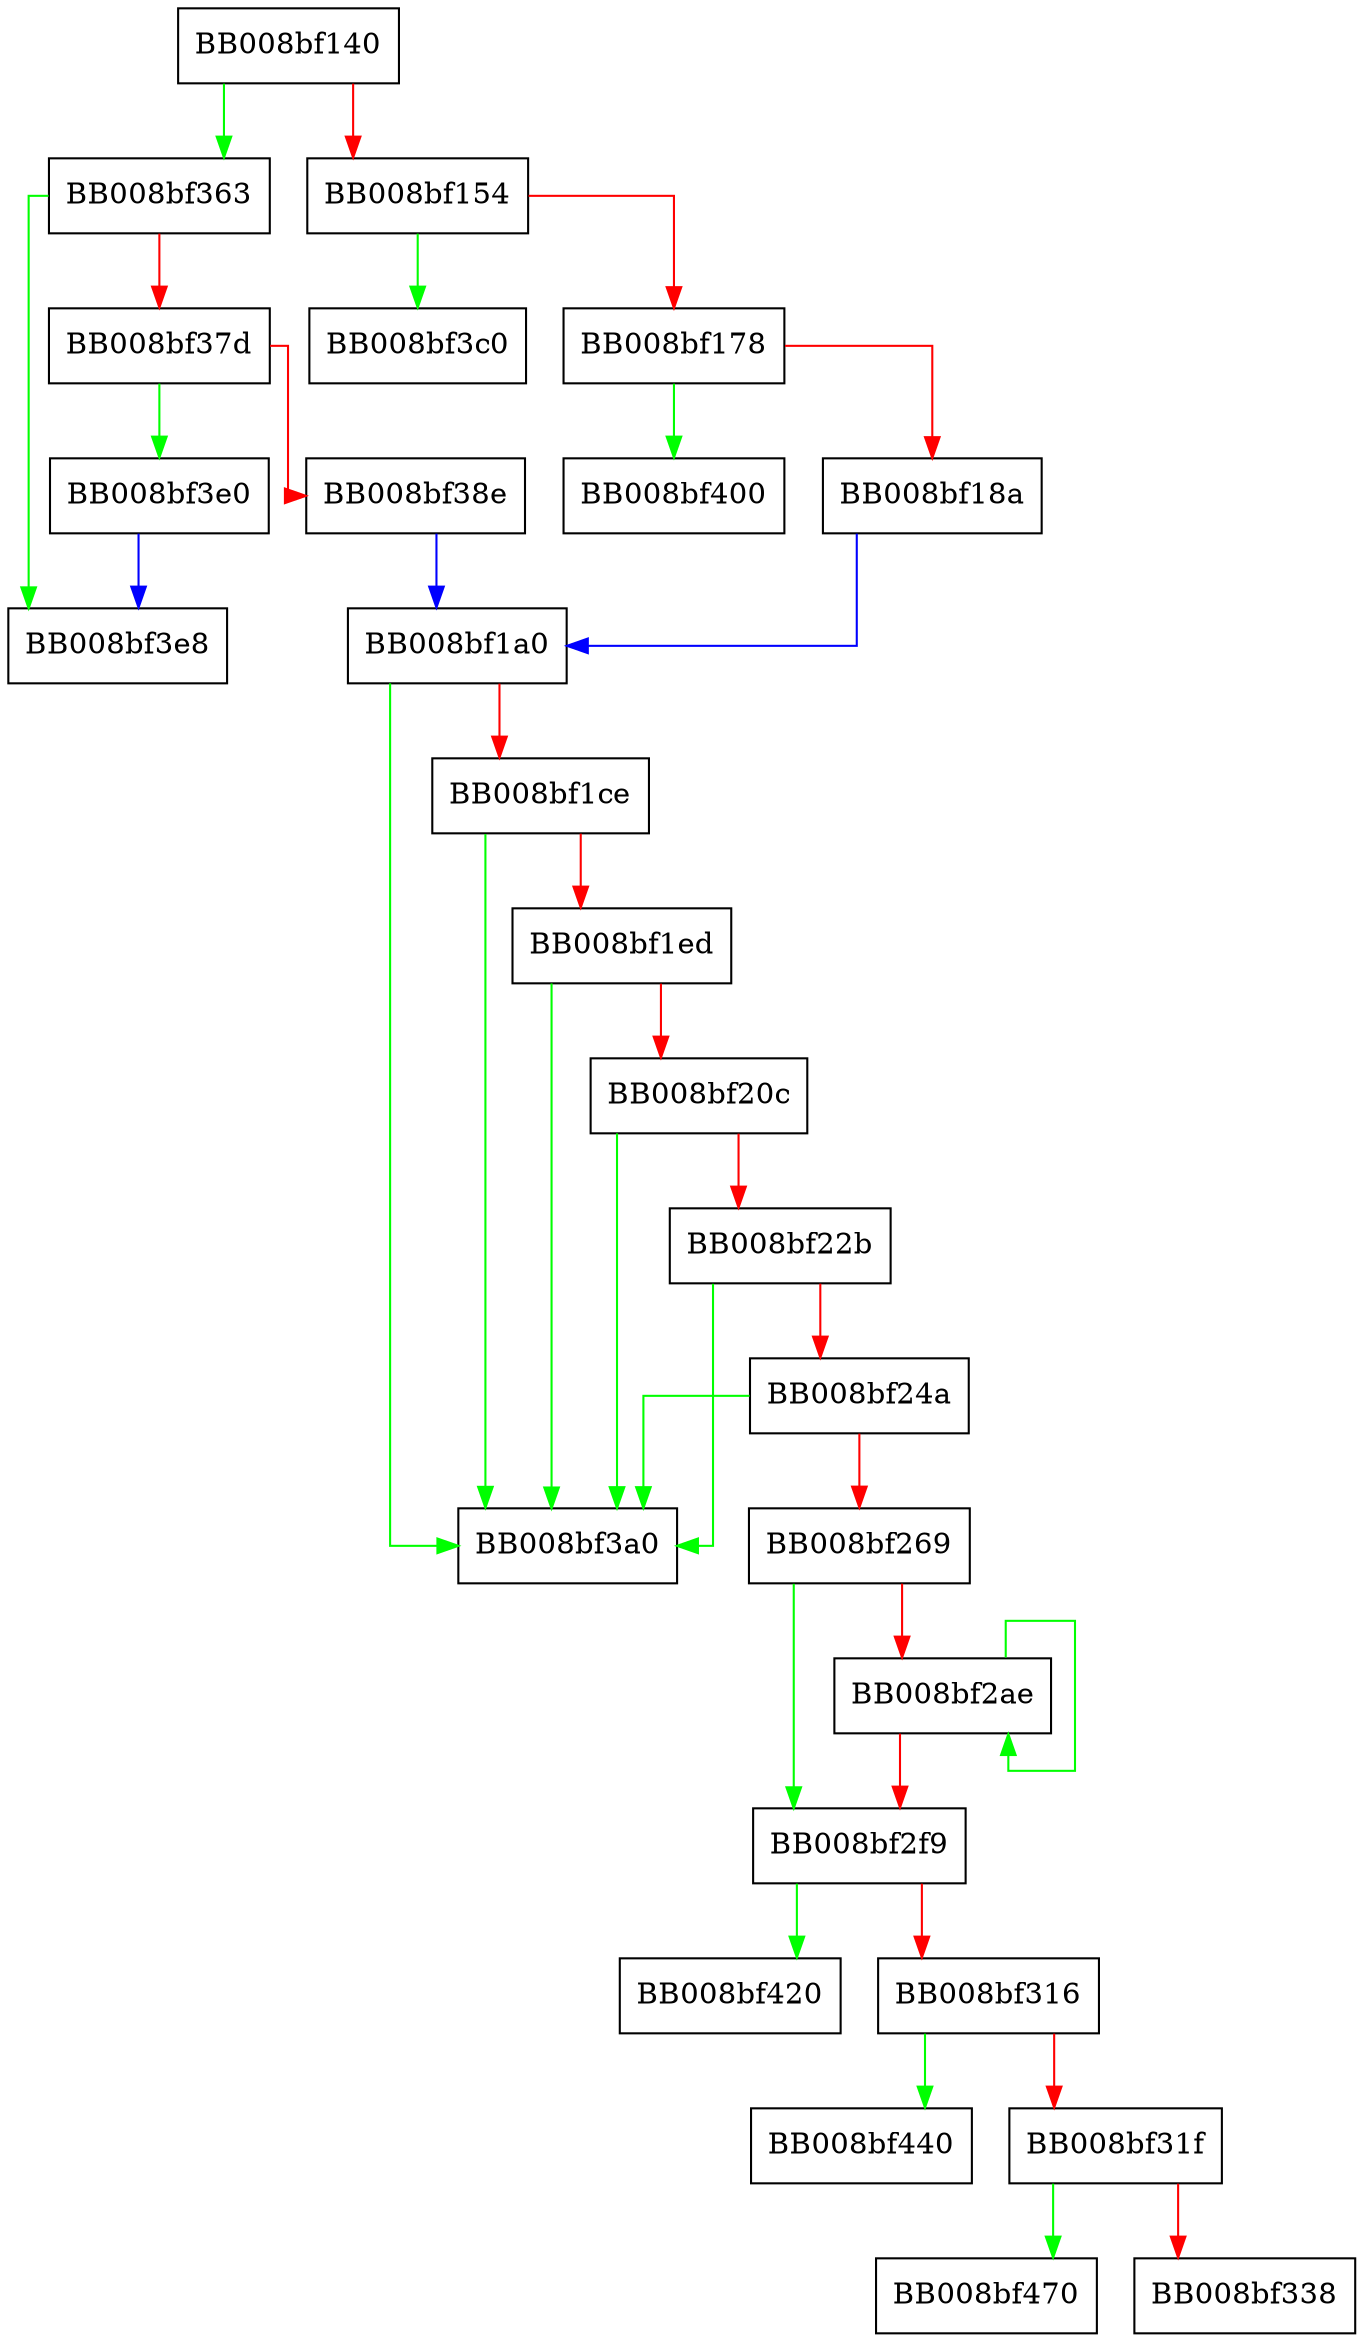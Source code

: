 digraph __strcpy_sse2_unaligned {
  node [shape="box"];
  graph [splines=ortho];
  BB008bf140 -> BB008bf363 [color="green"];
  BB008bf140 -> BB008bf154 [color="red"];
  BB008bf154 -> BB008bf3c0 [color="green"];
  BB008bf154 -> BB008bf178 [color="red"];
  BB008bf178 -> BB008bf400 [color="green"];
  BB008bf178 -> BB008bf18a [color="red"];
  BB008bf18a -> BB008bf1a0 [color="blue"];
  BB008bf1a0 -> BB008bf3a0 [color="green"];
  BB008bf1a0 -> BB008bf1ce [color="red"];
  BB008bf1ce -> BB008bf3a0 [color="green"];
  BB008bf1ce -> BB008bf1ed [color="red"];
  BB008bf1ed -> BB008bf3a0 [color="green"];
  BB008bf1ed -> BB008bf20c [color="red"];
  BB008bf20c -> BB008bf3a0 [color="green"];
  BB008bf20c -> BB008bf22b [color="red"];
  BB008bf22b -> BB008bf3a0 [color="green"];
  BB008bf22b -> BB008bf24a [color="red"];
  BB008bf24a -> BB008bf3a0 [color="green"];
  BB008bf24a -> BB008bf269 [color="red"];
  BB008bf269 -> BB008bf2f9 [color="green"];
  BB008bf269 -> BB008bf2ae [color="red"];
  BB008bf2ae -> BB008bf2ae [color="green"];
  BB008bf2ae -> BB008bf2f9 [color="red"];
  BB008bf2f9 -> BB008bf420 [color="green"];
  BB008bf2f9 -> BB008bf316 [color="red"];
  BB008bf316 -> BB008bf440 [color="green"];
  BB008bf316 -> BB008bf31f [color="red"];
  BB008bf31f -> BB008bf470 [color="green"];
  BB008bf31f -> BB008bf338 [color="red"];
  BB008bf363 -> BB008bf3e8 [color="green"];
  BB008bf363 -> BB008bf37d [color="red"];
  BB008bf37d -> BB008bf3e0 [color="green"];
  BB008bf37d -> BB008bf38e [color="red"];
  BB008bf38e -> BB008bf1a0 [color="blue"];
  BB008bf3e0 -> BB008bf3e8 [color="blue"];
}
